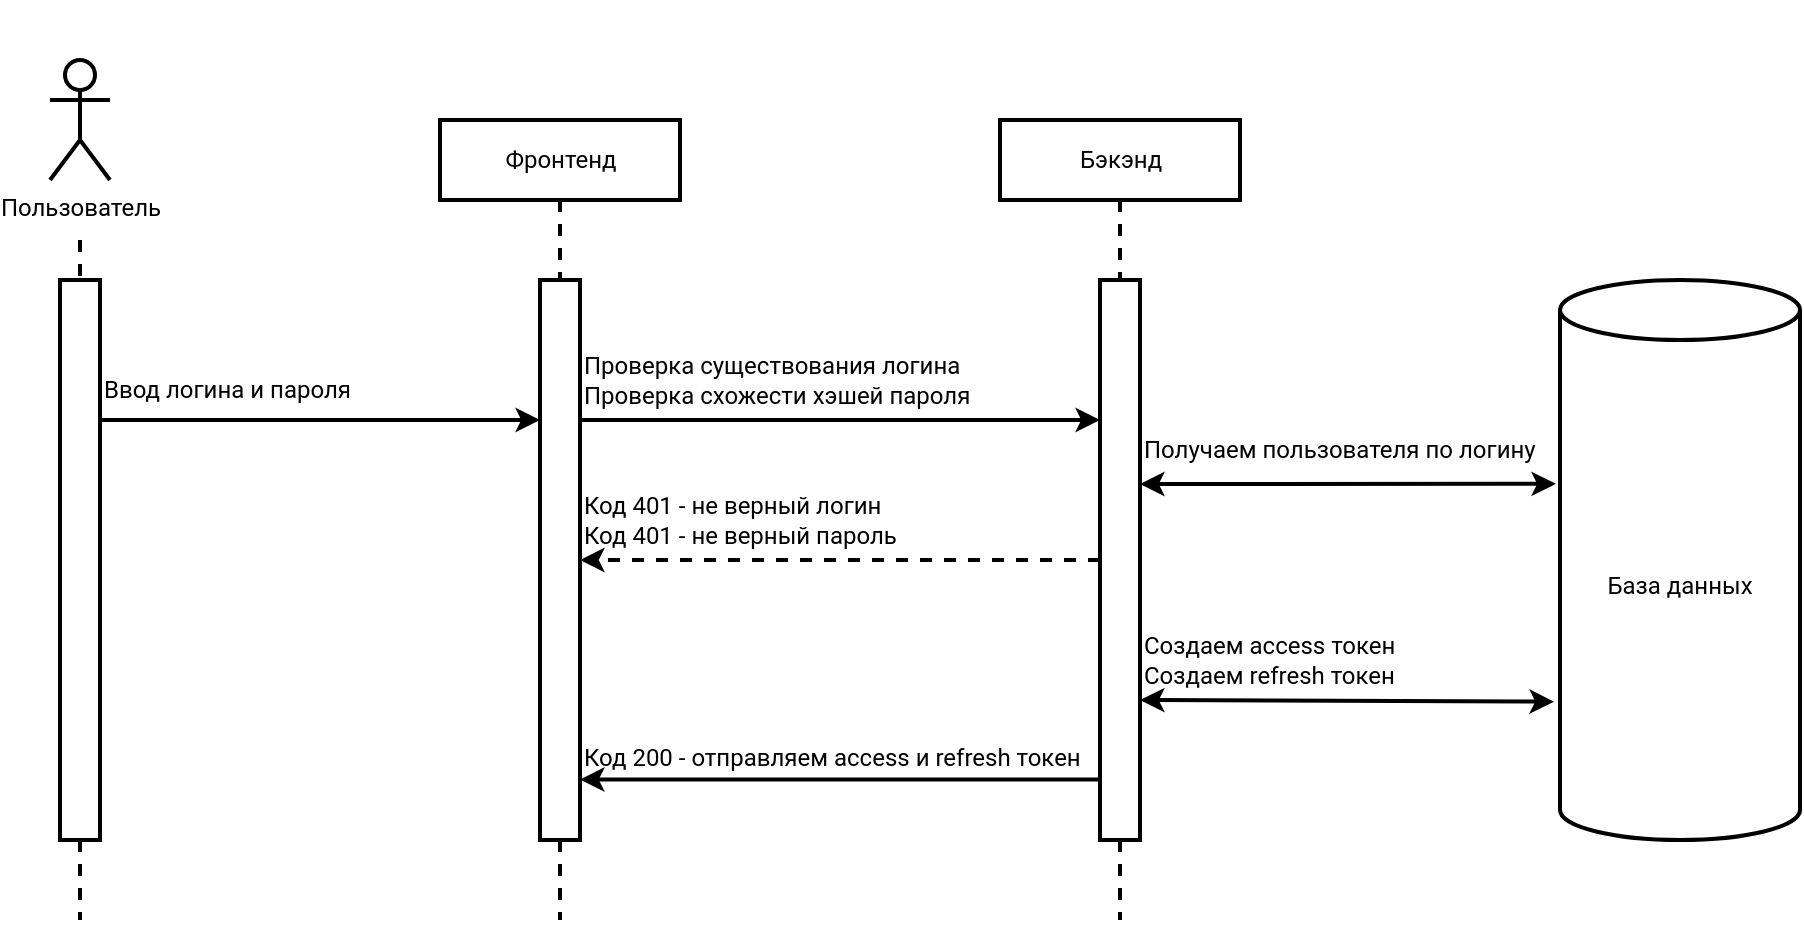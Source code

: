 <mxfile version="20.2.3" type="device"><diagram id="tdySHnNDvpj8gFjVIL_P" name="Page-1"><mxGraphModel dx="1422" dy="865" grid="1" gridSize="10" guides="1" tooltips="1" connect="1" arrows="1" fold="1" page="1" pageScale="1" pageWidth="1169" pageHeight="827" math="0" shadow="0"><root><mxCell id="0"/><mxCell id="1" parent="0"/><mxCell id="LuuJo3PzWwxeyGGQlyeb-24" style="edgeStyle=none;rounded=0;orthogonalLoop=1;jettySize=auto;html=1;exitX=0.5;exitY=1;exitDx=0;exitDy=0;entryX=0.5;entryY=0;entryDx=0;entryDy=0;startArrow=none;startFill=0;strokeWidth=2;endArrow=none;endFill=0;dashed=1;fontFamily=Roboto;fontSource=https%3A%2F%2Ffonts.googleapis.com%2Fcss%3Ffamily%3DRoboto;" parent="1" source="LuuJo3PzWwxeyGGQlyeb-7" target="LuuJo3PzWwxeyGGQlyeb-1" edge="1"><mxGeometry relative="1" as="geometry"/></mxCell><mxCell id="LuuJo3PzWwxeyGGQlyeb-7" value="" style="html=1;strokeWidth=2;fillColor=none;strokeColor=none;fontFamily=Roboto;fontSource=https%3A%2F%2Ffonts.googleapis.com%2Fcss%3Ffamily%3DRoboto;" parent="1" vertex="1"><mxGeometry x="100" y="20" width="80" height="120" as="geometry"/></mxCell><mxCell id="LuuJo3PzWwxeyGGQlyeb-8" style="edgeStyle=orthogonalEdgeStyle;rounded=0;orthogonalLoop=1;jettySize=auto;html=1;exitX=1;exitY=0.25;exitDx=0;exitDy=0;entryX=0;entryY=0.25;entryDx=0;entryDy=0;strokeWidth=2;fontFamily=Roboto;fontSource=https%3A%2F%2Ffonts.googleapis.com%2Fcss%3Ffamily%3DRoboto;" parent="1" source="LuuJo3PzWwxeyGGQlyeb-1" target="LuuJo3PzWwxeyGGQlyeb-2" edge="1"><mxGeometry relative="1" as="geometry"/></mxCell><mxCell id="LuuJo3PzWwxeyGGQlyeb-31" style="edgeStyle=none;rounded=0;orthogonalLoop=1;jettySize=auto;html=1;exitX=0.5;exitY=1;exitDx=0;exitDy=0;dashed=1;startArrow=none;startFill=0;endArrow=none;endFill=0;strokeWidth=2;fontFamily=Roboto;fontSource=https%3A%2F%2Ffonts.googleapis.com%2Fcss%3Ffamily%3DRoboto;" parent="1" source="LuuJo3PzWwxeyGGQlyeb-1" edge="1"><mxGeometry relative="1" as="geometry"><mxPoint x="140" y="480" as="targetPoint"/></mxGeometry></mxCell><mxCell id="LuuJo3PzWwxeyGGQlyeb-1" value="" style="html=1;strokeWidth=2;fontFamily=Roboto;fontSource=https%3A%2F%2Ffonts.googleapis.com%2Fcss%3Ffamily%3DRoboto;" parent="1" vertex="1"><mxGeometry x="130" y="160" width="20" height="280" as="geometry"/></mxCell><mxCell id="LuuJo3PzWwxeyGGQlyeb-10" style="edgeStyle=orthogonalEdgeStyle;rounded=0;orthogonalLoop=1;jettySize=auto;html=1;exitX=1;exitY=0.25;exitDx=0;exitDy=0;entryX=0;entryY=0.25;entryDx=0;entryDy=0;strokeWidth=2;fontFamily=Roboto;fontSource=https%3A%2F%2Ffonts.googleapis.com%2Fcss%3Ffamily%3DRoboto;" parent="1" source="LuuJo3PzWwxeyGGQlyeb-2" target="LuuJo3PzWwxeyGGQlyeb-3" edge="1"><mxGeometry relative="1" as="geometry"/></mxCell><mxCell id="LuuJo3PzWwxeyGGQlyeb-30" style="edgeStyle=none;rounded=0;orthogonalLoop=1;jettySize=auto;html=1;exitX=0.5;exitY=1;exitDx=0;exitDy=0;dashed=1;startArrow=none;startFill=0;endArrow=none;endFill=0;strokeWidth=2;fontFamily=Roboto;fontSource=https%3A%2F%2Ffonts.googleapis.com%2Fcss%3Ffamily%3DRoboto;" parent="1" source="LuuJo3PzWwxeyGGQlyeb-2" edge="1"><mxGeometry relative="1" as="geometry"><mxPoint x="380" y="480" as="targetPoint"/></mxGeometry></mxCell><mxCell id="LuuJo3PzWwxeyGGQlyeb-2" value="" style="html=1;strokeWidth=2;fontFamily=Roboto;fontSource=https%3A%2F%2Ffonts.googleapis.com%2Fcss%3Ffamily%3DRoboto;" parent="1" vertex="1"><mxGeometry x="370" y="160" width="20" height="280" as="geometry"/></mxCell><mxCell id="LuuJo3PzWwxeyGGQlyeb-15" style="rounded=0;orthogonalLoop=1;jettySize=auto;html=1;entryX=-0.017;entryY=0.364;entryDx=0;entryDy=0;entryPerimeter=0;strokeWidth=2;startArrow=classic;startFill=1;fontFamily=Roboto;fontSource=https%3A%2F%2Ffonts.googleapis.com%2Fcss%3Ffamily%3DRoboto;" parent="1" target="LuuJo3PzWwxeyGGQlyeb-14" edge="1"><mxGeometry relative="1" as="geometry"><mxPoint x="670" y="262" as="sourcePoint"/></mxGeometry></mxCell><mxCell id="LuuJo3PzWwxeyGGQlyeb-20" style="edgeStyle=none;rounded=0;orthogonalLoop=1;jettySize=auto;html=1;exitX=0;exitY=0.892;exitDx=0;exitDy=0;entryX=1;entryY=0.892;entryDx=0;entryDy=0;startArrow=none;startFill=0;strokeWidth=2;exitPerimeter=0;entryPerimeter=0;fontFamily=Roboto;fontSource=https%3A%2F%2Ffonts.googleapis.com%2Fcss%3Ffamily%3DRoboto;" parent="1" source="LuuJo3PzWwxeyGGQlyeb-3" target="LuuJo3PzWwxeyGGQlyeb-2" edge="1"><mxGeometry relative="1" as="geometry"/></mxCell><mxCell id="LuuJo3PzWwxeyGGQlyeb-27" style="edgeStyle=none;rounded=0;orthogonalLoop=1;jettySize=auto;html=1;exitX=0.5;exitY=1;exitDx=0;exitDy=0;dashed=1;startArrow=none;startFill=0;endArrow=none;endFill=0;strokeWidth=2;fontFamily=Roboto;fontSource=https%3A%2F%2Ffonts.googleapis.com%2Fcss%3Ffamily%3DRoboto;" parent="1" source="LuuJo3PzWwxeyGGQlyeb-3" edge="1"><mxGeometry relative="1" as="geometry"><mxPoint x="660" y="480" as="targetPoint"/></mxGeometry></mxCell><mxCell id="LuuJo3PzWwxeyGGQlyeb-35" style="edgeStyle=none;rounded=0;orthogonalLoop=1;jettySize=auto;html=1;exitX=0;exitY=0.5;exitDx=0;exitDy=0;entryX=1;entryY=0.5;entryDx=0;entryDy=0;dashed=1;startArrow=none;startFill=0;endArrow=classic;endFill=1;strokeWidth=2;fontFamily=Roboto;fontSource=https%3A%2F%2Ffonts.googleapis.com%2Fcss%3Ffamily%3DRoboto;" parent="1" source="LuuJo3PzWwxeyGGQlyeb-3" target="LuuJo3PzWwxeyGGQlyeb-2" edge="1"><mxGeometry relative="1" as="geometry"/></mxCell><mxCell id="LuuJo3PzWwxeyGGQlyeb-3" value="" style="html=1;strokeWidth=2;fontFamily=Roboto;fontSource=https%3A%2F%2Ffonts.googleapis.com%2Fcss%3Ffamily%3DRoboto;" parent="1" vertex="1"><mxGeometry x="650" y="160" width="20" height="280" as="geometry"/></mxCell><mxCell id="LuuJo3PzWwxeyGGQlyeb-25" style="edgeStyle=none;rounded=0;orthogonalLoop=1;jettySize=auto;html=1;exitX=0.5;exitY=1;exitDx=0;exitDy=0;entryX=0.5;entryY=0;entryDx=0;entryDy=0;dashed=1;startArrow=none;startFill=0;endArrow=none;endFill=0;strokeWidth=2;fontFamily=Roboto;fontSource=https%3A%2F%2Ffonts.googleapis.com%2Fcss%3Ffamily%3DRoboto;" parent="1" source="LuuJo3PzWwxeyGGQlyeb-4" target="LuuJo3PzWwxeyGGQlyeb-2" edge="1"><mxGeometry relative="1" as="geometry"/></mxCell><mxCell id="LuuJo3PzWwxeyGGQlyeb-4" value="Фронтенд" style="html=1;strokeWidth=2;fontFamily=Roboto;fontSource=https%3A%2F%2Ffonts.googleapis.com%2Fcss%3Ffamily%3DRoboto;" parent="1" vertex="1"><mxGeometry x="320" y="80" width="120" height="40" as="geometry"/></mxCell><mxCell id="LuuJo3PzWwxeyGGQlyeb-26" style="edgeStyle=none;rounded=0;orthogonalLoop=1;jettySize=auto;html=1;exitX=0.5;exitY=1;exitDx=0;exitDy=0;entryX=0.5;entryY=0;entryDx=0;entryDy=0;dashed=1;startArrow=none;startFill=0;endArrow=none;endFill=0;strokeWidth=2;fontFamily=Roboto;fontSource=https%3A%2F%2Ffonts.googleapis.com%2Fcss%3Ffamily%3DRoboto;" parent="1" source="LuuJo3PzWwxeyGGQlyeb-5" target="LuuJo3PzWwxeyGGQlyeb-3" edge="1"><mxGeometry relative="1" as="geometry"/></mxCell><mxCell id="LuuJo3PzWwxeyGGQlyeb-5" value="Бэкэнд" style="html=1;strokeWidth=2;fontFamily=Roboto;fontSource=https%3A%2F%2Ffonts.googleapis.com%2Fcss%3Ffamily%3DRoboto;" parent="1" vertex="1"><mxGeometry x="600" y="80" width="120" height="40" as="geometry"/></mxCell><mxCell id="LuuJo3PzWwxeyGGQlyeb-6" value="Пользователь" style="shape=umlActor;verticalLabelPosition=bottom;verticalAlign=top;html=1;strokeWidth=2;fontFamily=Roboto;fontSource=https%3A%2F%2Ffonts.googleapis.com%2Fcss%3Ffamily%3DRoboto;" parent="1" vertex="1"><mxGeometry x="125" y="50" width="30" height="60" as="geometry"/></mxCell><mxCell id="LuuJo3PzWwxeyGGQlyeb-9" value="Ввод логина и пароля" style="text;html=1;align=left;verticalAlign=middle;resizable=0;points=[];autosize=1;strokeColor=none;fillColor=none;fontFamily=Roboto;fontSource=https%3A%2F%2Ffonts.googleapis.com%2Fcss%3Ffamily%3DRoboto;" parent="1" vertex="1"><mxGeometry x="150" y="200" width="150" height="30" as="geometry"/></mxCell><mxCell id="LuuJo3PzWwxeyGGQlyeb-11" value="Проверка существования логина&lt;br&gt;Проверка схожести хэшей пароля" style="text;html=1;align=left;verticalAlign=middle;resizable=0;points=[];autosize=1;strokeColor=none;fillColor=none;fontFamily=Roboto;fontSource=https%3A%2F%2Ffonts.googleapis.com%2Fcss%3Ffamily%3DRoboto;" parent="1" vertex="1"><mxGeometry x="390" y="190" width="220" height="40" as="geometry"/></mxCell><mxCell id="LuuJo3PzWwxeyGGQlyeb-18" style="edgeStyle=none;rounded=0;orthogonalLoop=1;jettySize=auto;html=1;exitX=-0.025;exitY=0.753;exitDx=0;exitDy=0;exitPerimeter=0;entryX=1;entryY=0.75;entryDx=0;entryDy=0;startArrow=classic;startFill=1;strokeWidth=2;fontFamily=Roboto;fontSource=https%3A%2F%2Ffonts.googleapis.com%2Fcss%3Ffamily%3DRoboto;" parent="1" source="LuuJo3PzWwxeyGGQlyeb-14" target="LuuJo3PzWwxeyGGQlyeb-3" edge="1"><mxGeometry relative="1" as="geometry"/></mxCell><mxCell id="LuuJo3PzWwxeyGGQlyeb-14" value="База данных" style="shape=cylinder3;whiteSpace=wrap;html=1;boundedLbl=1;backgroundOutline=1;size=15;strokeWidth=2;fontFamily=Roboto;fontSource=https%3A%2F%2Ffonts.googleapis.com%2Fcss%3Ffamily%3DRoboto;" parent="1" vertex="1"><mxGeometry x="880" y="160" width="120" height="280" as="geometry"/></mxCell><mxCell id="LuuJo3PzWwxeyGGQlyeb-16" value="Получаем пользователя по логину" style="text;html=1;align=left;verticalAlign=middle;resizable=0;points=[];autosize=1;strokeColor=none;fillColor=none;fontFamily=Roboto;fontSource=https%3A%2F%2Ffonts.googleapis.com%2Fcss%3Ffamily%3DRoboto;" parent="1" vertex="1"><mxGeometry x="670" y="230" width="220" height="30" as="geometry"/></mxCell><mxCell id="LuuJo3PzWwxeyGGQlyeb-19" value="Создаем access токен&lt;br&gt;Создаем refresh токен" style="text;html=1;align=left;verticalAlign=middle;resizable=0;points=[];autosize=1;strokeColor=none;fillColor=none;fontFamily=Roboto;fontSource=https%3A%2F%2Ffonts.googleapis.com%2Fcss%3Ffamily%3DRoboto;" parent="1" vertex="1"><mxGeometry x="670" y="330" width="150" height="40" as="geometry"/></mxCell><mxCell id="LuuJo3PzWwxeyGGQlyeb-21" value="Код 200 - отправляем access и refresh токен" style="text;html=1;align=left;verticalAlign=middle;resizable=0;points=[];autosize=1;strokeColor=none;fillColor=none;fontFamily=Roboto;fontSource=https%3A%2F%2Ffonts.googleapis.com%2Fcss%3Ffamily%3DRoboto;" parent="1" vertex="1"><mxGeometry x="390" y="384" width="270" height="30" as="geometry"/></mxCell><mxCell id="LuuJo3PzWwxeyGGQlyeb-34" value="Код 401 - не верный логин&lt;br&gt;&lt;div style=&quot;&quot;&gt;&lt;span style=&quot;background-color: initial;&quot;&gt;Код 401 - не верный пароль&lt;/span&gt;&lt;/div&gt;" style="text;html=1;align=left;verticalAlign=middle;resizable=0;points=[];autosize=1;strokeColor=none;fillColor=none;fontFamily=Roboto;fontSource=https%3A%2F%2Ffonts.googleapis.com%2Fcss%3Ffamily%3DRoboto;" parent="1" vertex="1"><mxGeometry x="390" y="260" width="180" height="40" as="geometry"/></mxCell></root></mxGraphModel></diagram></mxfile>